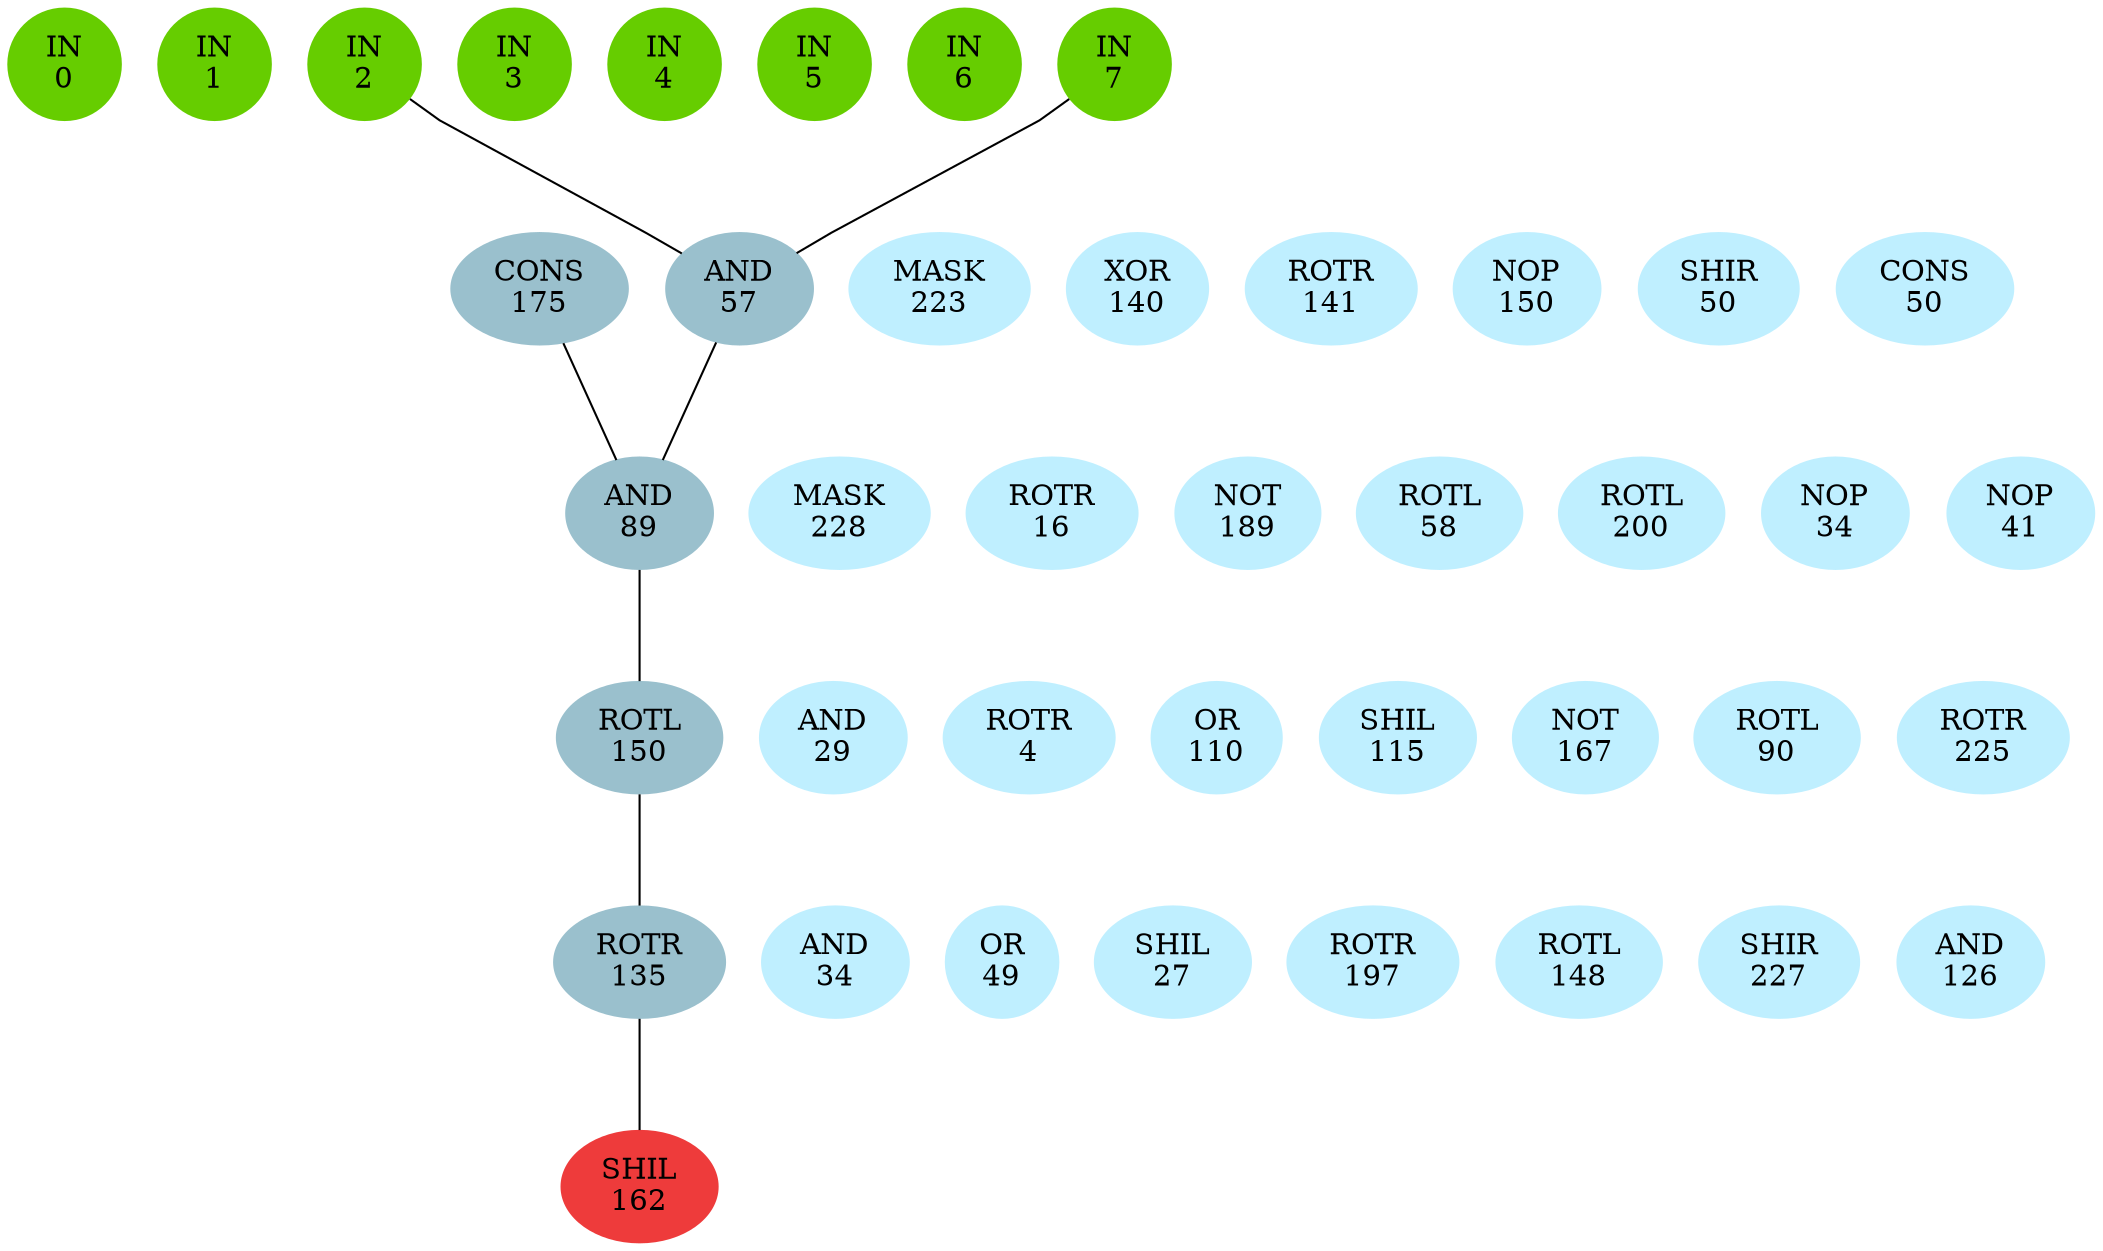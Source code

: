 graph EACircuit {
rankdir=BT;
ranksep=0.75;
ordering=out;
splines=polyline;
node [style=filled, color=lightblue2];

{ rank=same;
node [color=chartreuse3];
"-1_0"[label="IN\n0"];
node [color=chartreuse3];
"-1_1"[label="IN\n1"];
node [color=chartreuse3];
"-1_2"[label="IN\n2"];
node [color=chartreuse3];
"-1_3"[label="IN\n3"];
node [color=chartreuse3];
"-1_4"[label="IN\n4"];
node [color=chartreuse3];
"-1_5"[label="IN\n5"];
node [color=chartreuse3];
"-1_6"[label="IN\n6"];
node [color=chartreuse3];
"-1_7"[label="IN\n7"];
}
{ rank=same;
node [color=lightblue3];
"0_0"[label="CONS\n175"];
node [color=lightblue3];
"0_1"[label="AND\n57"];
node [color=lightblue1];
"0_2"[label="MASK\n223"];
node [color=lightblue1];
"0_3"[label="XOR\n140"];
node [color=lightblue1];
"0_4"[label="ROTR\n141"];
node [color=lightblue1];
"0_5"[label="NOP\n150"];
node [color=lightblue1];
"0_6"[label="SHIR\n50"];
node [color=lightblue1];
"0_7"[label="CONS\n50"];
}
{ rank=same;
node [color=lightblue3];
"1_0"[label="AND\n89"];
node [color=lightblue1];
"1_1"[label="MASK\n228"];
node [color=lightblue1];
"1_2"[label="ROTR\n16"];
node [color=lightblue1];
"1_3"[label="NOT\n189"];
node [color=lightblue1];
"1_4"[label="ROTL\n58"];
node [color=lightblue1];
"1_5"[label="ROTL\n200"];
node [color=lightblue1];
"1_6"[label="NOP\n34"];
node [color=lightblue1];
"1_7"[label="NOP\n41"];
}
{ rank=same;
node [color=lightblue3];
"2_0"[label="ROTL\n150"];
node [color=lightblue1];
"2_1"[label="AND\n29"];
node [color=lightblue1];
"2_2"[label="ROTR\n4"];
node [color=lightblue1];
"2_3"[label="OR\n110"];
node [color=lightblue1];
"2_4"[label="SHIL\n115"];
node [color=lightblue1];
"2_5"[label="NOT\n167"];
node [color=lightblue1];
"2_6"[label="ROTL\n90"];
node [color=lightblue1];
"2_7"[label="ROTR\n225"];
}
{ rank=same;
node [color=lightblue3];
"3_0"[label="ROTR\n135"];
node [color=lightblue1];
"3_1"[label="AND\n34"];
node [color=lightblue1];
"3_2"[label="OR\n49"];
node [color=lightblue1];
"3_3"[label="SHIL\n27"];
node [color=lightblue1];
"3_4"[label="ROTR\n197"];
node [color=lightblue1];
"3_5"[label="ROTL\n148"];
node [color=lightblue1];
"3_6"[label="SHIR\n227"];
node [color=lightblue1];
"3_7"[label="AND\n126"];
}
{ rank=same;
node [color=brown2];
"4_0"[label="SHIL\n162"];
}
edge[style=invis];
"-1_0" -- "-1_1" -- "-1_2" -- "-1_3" -- "-1_4" -- "-1_5" -- "-1_6" -- "-1_7";
"0_0" -- "0_1" -- "0_2" -- "0_3" -- "0_4" -- "0_5" -- "0_6" -- "0_7";
"1_0" -- "1_1" -- "1_2" -- "1_3" -- "1_4" -- "1_5" -- "1_6" -- "1_7";
"2_0" -- "2_1" -- "2_2" -- "2_3" -- "2_4" -- "2_5" -- "2_6" -- "2_7";
"3_0" -- "3_1" -- "3_2" -- "3_3" -- "3_4" -- "3_5" -- "3_6" -- "3_7";
"4_0" -- "4_0";
edge[style=solid];
"0_1" -- "-1_2";
"0_1" -- "-1_7";
"1_0" -- "0_0";
"1_0" -- "0_1";
"2_0" -- "1_0";
"3_0" -- "2_0";
"4_0" -- "3_0";
}